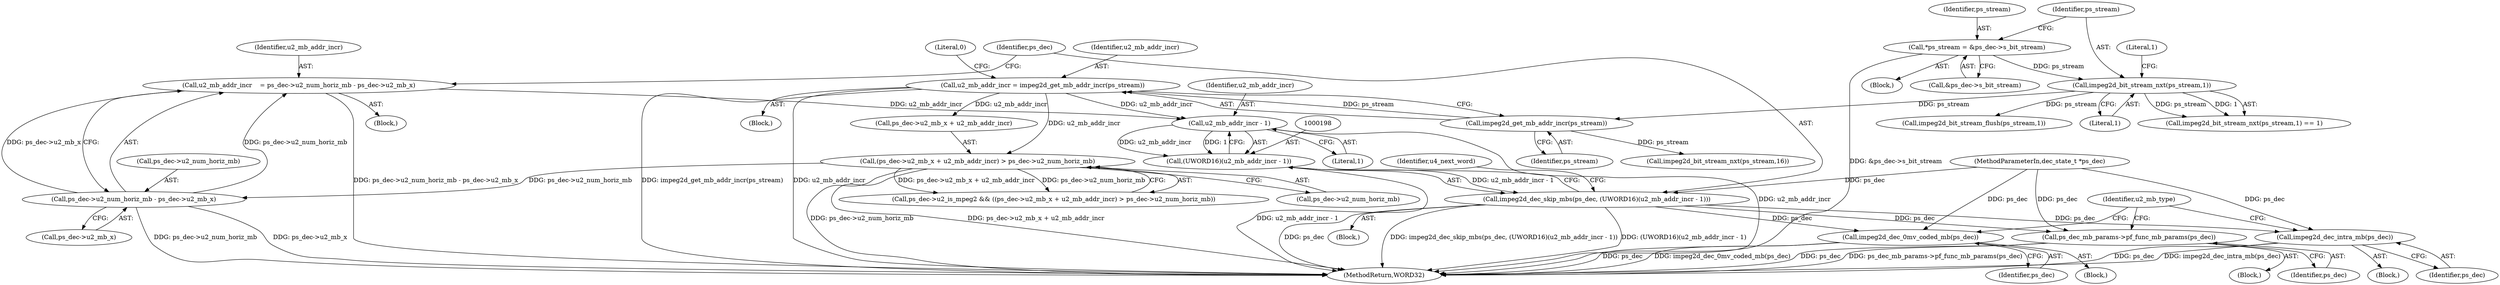 digraph "0_Android_58a6822d7140137ce957c6d2fc20bae1374186c1_0@integer" {
"1000186" [label="(Call,u2_mb_addr_incr    = ps_dec->u2_num_horiz_mb - ps_dec->u2_mb_x)"];
"1000188" [label="(Call,ps_dec->u2_num_horiz_mb - ps_dec->u2_mb_x)"];
"1000176" [label="(Call,(ps_dec->u2_mb_x + u2_mb_addr_incr) > ps_dec->u2_num_horiz_mb)"];
"1000160" [label="(Call,u2_mb_addr_incr = impeg2d_get_mb_addr_incr(ps_stream))"];
"1000162" [label="(Call,impeg2d_get_mb_addr_incr(ps_stream))"];
"1000150" [label="(Call,impeg2d_bit_stream_nxt(ps_stream,1))"];
"1000136" [label="(Call,*ps_stream = &ps_dec->s_bit_stream)"];
"1000199" [label="(Call,u2_mb_addr_incr - 1)"];
"1000197" [label="(Call,(UWORD16)(u2_mb_addr_incr - 1))"];
"1000195" [label="(Call,impeg2d_dec_skip_mbs(ps_dec, (UWORD16)(u2_mb_addr_incr - 1)))"];
"1000425" [label="(Call,ps_dec_mb_params->pf_func_mb_params(ps_dec))"];
"1000438" [label="(Call,impeg2d_dec_intra_mb(ps_dec))"];
"1000457" [label="(Call,impeg2d_dec_0mv_coded_mb(ps_dec))"];
"1000189" [label="(Call,ps_dec->u2_num_horiz_mb)"];
"1000160" [label="(Call,u2_mb_addr_incr = impeg2d_get_mb_addr_incr(ps_stream))"];
"1000159" [label="(Block,)"];
"1000457" [label="(Call,impeg2d_dec_0mv_coded_mb(ps_dec))"];
"1000203" [label="(Identifier,u4_next_word)"];
"1000185" [label="(Block,)"];
"1000163" [label="(Identifier,ps_stream)"];
"1000192" [label="(Call,ps_dec->u2_mb_x)"];
"1000170" [label="(Block,)"];
"1000136" [label="(Call,*ps_stream = &ps_dec->s_bit_stream)"];
"1000151" [label="(Identifier,ps_stream)"];
"1000137" [label="(Identifier,ps_stream)"];
"1000177" [label="(Call,ps_dec->u2_mb_x + u2_mb_addr_incr)"];
"1000195" [label="(Call,impeg2d_dec_skip_mbs(ps_dec, (UWORD16)(u2_mb_addr_incr - 1)))"];
"1000432" [label="(Block,)"];
"1000196" [label="(Identifier,ps_dec)"];
"1000425" [label="(Call,ps_dec_mb_params->pf_func_mb_params(ps_dec))"];
"1000153" [label="(Literal,1)"];
"1000133" [label="(MethodParameterIn,dec_state_t *ps_dec)"];
"1000199" [label="(Call,u2_mb_addr_incr - 1)"];
"1000200" [label="(Identifier,u2_mb_addr_incr)"];
"1000152" [label="(Literal,1)"];
"1000162" [label="(Call,impeg2d_get_mb_addr_incr(ps_stream))"];
"1000438" [label="(Call,impeg2d_dec_intra_mb(ps_dec))"];
"1000550" [label="(MethodReturn,WORD32)"];
"1000161" [label="(Identifier,u2_mb_addr_incr)"];
"1000187" [label="(Identifier,u2_mb_addr_incr)"];
"1000176" [label="(Call,(ps_dec->u2_mb_x + u2_mb_addr_incr) > ps_dec->u2_num_horiz_mb)"];
"1000149" [label="(Call,impeg2d_bit_stream_nxt(ps_stream,1) == 1)"];
"1000426" [label="(Identifier,ps_dec)"];
"1000439" [label="(Identifier,ps_dec)"];
"1000150" [label="(Call,impeg2d_bit_stream_nxt(ps_stream,1))"];
"1000458" [label="(Identifier,ps_dec)"];
"1000461" [label="(Identifier,u2_mb_type)"];
"1000188" [label="(Call,ps_dec->u2_num_horiz_mb - ps_dec->u2_mb_x)"];
"1000172" [label="(Call,ps_dec->u2_is_mpeg2 && ((ps_dec->u2_mb_x + u2_mb_addr_incr) > ps_dec->u2_num_horiz_mb))"];
"1000182" [label="(Call,ps_dec->u2_num_horiz_mb)"];
"1000375" [label="(Block,)"];
"1000441" [label="(Block,)"];
"1000134" [label="(Block,)"];
"1000155" [label="(Call,impeg2d_bit_stream_flush(ps_stream,1))"];
"1000197" [label="(Call,(UWORD16)(u2_mb_addr_incr - 1))"];
"1000201" [label="(Literal,1)"];
"1000166" [label="(Literal,0)"];
"1000138" [label="(Call,&ps_dec->s_bit_stream)"];
"1000186" [label="(Call,u2_mb_addr_incr    = ps_dec->u2_num_horiz_mb - ps_dec->u2_mb_x)"];
"1000206" [label="(Call,impeg2d_bit_stream_nxt(ps_stream,16))"];
"1000186" -> "1000185"  [label="AST: "];
"1000186" -> "1000188"  [label="CFG: "];
"1000187" -> "1000186"  [label="AST: "];
"1000188" -> "1000186"  [label="AST: "];
"1000196" -> "1000186"  [label="CFG: "];
"1000186" -> "1000550"  [label="DDG: ps_dec->u2_num_horiz_mb - ps_dec->u2_mb_x"];
"1000188" -> "1000186"  [label="DDG: ps_dec->u2_num_horiz_mb"];
"1000188" -> "1000186"  [label="DDG: ps_dec->u2_mb_x"];
"1000186" -> "1000199"  [label="DDG: u2_mb_addr_incr"];
"1000188" -> "1000192"  [label="CFG: "];
"1000189" -> "1000188"  [label="AST: "];
"1000192" -> "1000188"  [label="AST: "];
"1000188" -> "1000550"  [label="DDG: ps_dec->u2_num_horiz_mb"];
"1000188" -> "1000550"  [label="DDG: ps_dec->u2_mb_x"];
"1000176" -> "1000188"  [label="DDG: ps_dec->u2_num_horiz_mb"];
"1000176" -> "1000172"  [label="AST: "];
"1000176" -> "1000182"  [label="CFG: "];
"1000177" -> "1000176"  [label="AST: "];
"1000182" -> "1000176"  [label="AST: "];
"1000172" -> "1000176"  [label="CFG: "];
"1000176" -> "1000550"  [label="DDG: ps_dec->u2_num_horiz_mb"];
"1000176" -> "1000550"  [label="DDG: ps_dec->u2_mb_x + u2_mb_addr_incr"];
"1000176" -> "1000172"  [label="DDG: ps_dec->u2_mb_x + u2_mb_addr_incr"];
"1000176" -> "1000172"  [label="DDG: ps_dec->u2_num_horiz_mb"];
"1000160" -> "1000176"  [label="DDG: u2_mb_addr_incr"];
"1000160" -> "1000159"  [label="AST: "];
"1000160" -> "1000162"  [label="CFG: "];
"1000161" -> "1000160"  [label="AST: "];
"1000162" -> "1000160"  [label="AST: "];
"1000166" -> "1000160"  [label="CFG: "];
"1000160" -> "1000550"  [label="DDG: impeg2d_get_mb_addr_incr(ps_stream)"];
"1000160" -> "1000550"  [label="DDG: u2_mb_addr_incr"];
"1000162" -> "1000160"  [label="DDG: ps_stream"];
"1000160" -> "1000177"  [label="DDG: u2_mb_addr_incr"];
"1000160" -> "1000199"  [label="DDG: u2_mb_addr_incr"];
"1000162" -> "1000163"  [label="CFG: "];
"1000163" -> "1000162"  [label="AST: "];
"1000150" -> "1000162"  [label="DDG: ps_stream"];
"1000162" -> "1000206"  [label="DDG: ps_stream"];
"1000150" -> "1000149"  [label="AST: "];
"1000150" -> "1000152"  [label="CFG: "];
"1000151" -> "1000150"  [label="AST: "];
"1000152" -> "1000150"  [label="AST: "];
"1000153" -> "1000150"  [label="CFG: "];
"1000150" -> "1000149"  [label="DDG: ps_stream"];
"1000150" -> "1000149"  [label="DDG: 1"];
"1000136" -> "1000150"  [label="DDG: ps_stream"];
"1000150" -> "1000155"  [label="DDG: ps_stream"];
"1000136" -> "1000134"  [label="AST: "];
"1000136" -> "1000138"  [label="CFG: "];
"1000137" -> "1000136"  [label="AST: "];
"1000138" -> "1000136"  [label="AST: "];
"1000151" -> "1000136"  [label="CFG: "];
"1000136" -> "1000550"  [label="DDG: &ps_dec->s_bit_stream"];
"1000199" -> "1000197"  [label="AST: "];
"1000199" -> "1000201"  [label="CFG: "];
"1000200" -> "1000199"  [label="AST: "];
"1000201" -> "1000199"  [label="AST: "];
"1000197" -> "1000199"  [label="CFG: "];
"1000199" -> "1000550"  [label="DDG: u2_mb_addr_incr"];
"1000199" -> "1000197"  [label="DDG: u2_mb_addr_incr"];
"1000199" -> "1000197"  [label="DDG: 1"];
"1000197" -> "1000195"  [label="AST: "];
"1000198" -> "1000197"  [label="AST: "];
"1000195" -> "1000197"  [label="CFG: "];
"1000197" -> "1000550"  [label="DDG: u2_mb_addr_incr - 1"];
"1000197" -> "1000195"  [label="DDG: u2_mb_addr_incr - 1"];
"1000195" -> "1000170"  [label="AST: "];
"1000196" -> "1000195"  [label="AST: "];
"1000203" -> "1000195"  [label="CFG: "];
"1000195" -> "1000550"  [label="DDG: impeg2d_dec_skip_mbs(ps_dec, (UWORD16)(u2_mb_addr_incr - 1))"];
"1000195" -> "1000550"  [label="DDG: (UWORD16)(u2_mb_addr_incr - 1)"];
"1000195" -> "1000550"  [label="DDG: ps_dec"];
"1000133" -> "1000195"  [label="DDG: ps_dec"];
"1000195" -> "1000425"  [label="DDG: ps_dec"];
"1000195" -> "1000438"  [label="DDG: ps_dec"];
"1000195" -> "1000457"  [label="DDG: ps_dec"];
"1000425" -> "1000375"  [label="AST: "];
"1000425" -> "1000426"  [label="CFG: "];
"1000426" -> "1000425"  [label="AST: "];
"1000461" -> "1000425"  [label="CFG: "];
"1000425" -> "1000550"  [label="DDG: ps_dec"];
"1000425" -> "1000550"  [label="DDG: ps_dec_mb_params->pf_func_mb_params(ps_dec)"];
"1000133" -> "1000425"  [label="DDG: ps_dec"];
"1000438" -> "1000432"  [label="AST: "];
"1000438" -> "1000439"  [label="CFG: "];
"1000439" -> "1000438"  [label="AST: "];
"1000461" -> "1000438"  [label="CFG: "];
"1000438" -> "1000550"  [label="DDG: impeg2d_dec_intra_mb(ps_dec)"];
"1000438" -> "1000550"  [label="DDG: ps_dec"];
"1000133" -> "1000438"  [label="DDG: ps_dec"];
"1000457" -> "1000441"  [label="AST: "];
"1000457" -> "1000458"  [label="CFG: "];
"1000458" -> "1000457"  [label="AST: "];
"1000461" -> "1000457"  [label="CFG: "];
"1000457" -> "1000550"  [label="DDG: impeg2d_dec_0mv_coded_mb(ps_dec)"];
"1000457" -> "1000550"  [label="DDG: ps_dec"];
"1000133" -> "1000457"  [label="DDG: ps_dec"];
}
